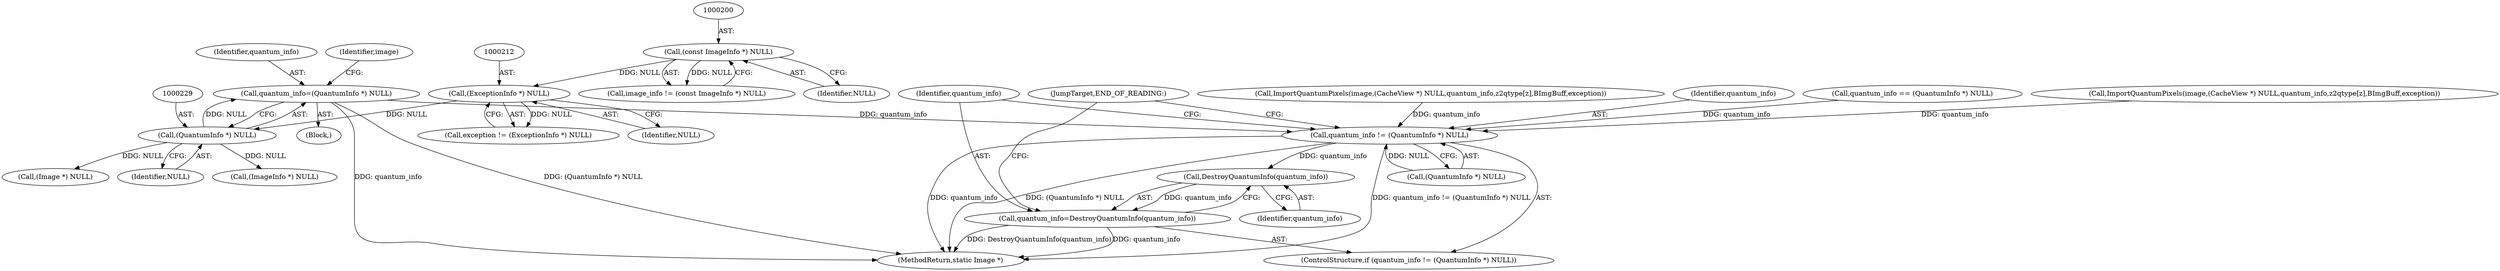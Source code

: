 digraph "0_ImageMagick_8985ed08f01d465ee65ab5a106186b3868b6f601@pointer" {
"1000226" [label="(Call,quantum_info=(QuantumInfo *) NULL)"];
"1000228" [label="(Call,(QuantumInfo *) NULL)"];
"1000211" [label="(Call,(ExceptionInfo *) NULL)"];
"1000199" [label="(Call,(const ImageInfo *) NULL)"];
"1001735" [label="(Call,quantum_info != (QuantumInfo *) NULL)"];
"1001742" [label="(Call,DestroyQuantumInfo(quantum_info))"];
"1001740" [label="(Call,quantum_info=DestroyQuantumInfo(quantum_info))"];
"1001341" [label="(Call,ImportQuantumPixels(image,(CacheView *) NULL,quantum_info,z2qtype[z],BImgBuff,exception))"];
"1000201" [label="(Identifier,NULL)"];
"1000232" [label="(Identifier,image)"];
"1001874" [label="(MethodReturn,static Image *)"];
"1001742" [label="(Call,DestroyQuantumInfo(quantum_info))"];
"1000213" [label="(Identifier,NULL)"];
"1000227" [label="(Identifier,quantum_info)"];
"1000228" [label="(Call,(QuantumInfo *) NULL)"];
"1000226" [label="(Call,quantum_info=(QuantumInfo *) NULL)"];
"1001741" [label="(Identifier,quantum_info)"];
"1001737" [label="(Call,(QuantumInfo *) NULL)"];
"1000252" [label="(Call,(Image *) NULL)"];
"1001743" [label="(Identifier,quantum_info)"];
"1000230" [label="(Identifier,NULL)"];
"1001735" [label="(Call,quantum_info != (QuantumInfo *) NULL)"];
"1000199" [label="(Call,(const ImageInfo *) NULL)"];
"1000209" [label="(Call,exception != (ExceptionInfo *) NULL)"];
"1001736" [label="(Identifier,quantum_info)"];
"1001740" [label="(Call,quantum_info=DestroyQuantumInfo(quantum_info))"];
"1001117" [label="(Call,quantum_info == (QuantumInfo *) NULL)"];
"1000158" [label="(Block,)"];
"1000197" [label="(Call,image_info != (const ImageInfo *) NULL)"];
"1000257" [label="(Call,(ImageInfo *) NULL)"];
"1001744" [label="(JumpTarget,END_OF_READING:)"];
"1000211" [label="(Call,(ExceptionInfo *) NULL)"];
"1001734" [label="(ControlStructure,if (quantum_info != (QuantumInfo *) NULL))"];
"1001305" [label="(Call,ImportQuantumPixels(image,(CacheView *) NULL,quantum_info,z2qtype[z],BImgBuff,exception))"];
"1000226" -> "1000158"  [label="AST: "];
"1000226" -> "1000228"  [label="CFG: "];
"1000227" -> "1000226"  [label="AST: "];
"1000228" -> "1000226"  [label="AST: "];
"1000232" -> "1000226"  [label="CFG: "];
"1000226" -> "1001874"  [label="DDG: quantum_info"];
"1000226" -> "1001874"  [label="DDG: (QuantumInfo *) NULL"];
"1000228" -> "1000226"  [label="DDG: NULL"];
"1000226" -> "1001735"  [label="DDG: quantum_info"];
"1000228" -> "1000230"  [label="CFG: "];
"1000229" -> "1000228"  [label="AST: "];
"1000230" -> "1000228"  [label="AST: "];
"1000211" -> "1000228"  [label="DDG: NULL"];
"1000228" -> "1000252"  [label="DDG: NULL"];
"1000228" -> "1000257"  [label="DDG: NULL"];
"1000211" -> "1000209"  [label="AST: "];
"1000211" -> "1000213"  [label="CFG: "];
"1000212" -> "1000211"  [label="AST: "];
"1000213" -> "1000211"  [label="AST: "];
"1000209" -> "1000211"  [label="CFG: "];
"1000211" -> "1000209"  [label="DDG: NULL"];
"1000199" -> "1000211"  [label="DDG: NULL"];
"1000199" -> "1000197"  [label="AST: "];
"1000199" -> "1000201"  [label="CFG: "];
"1000200" -> "1000199"  [label="AST: "];
"1000201" -> "1000199"  [label="AST: "];
"1000197" -> "1000199"  [label="CFG: "];
"1000199" -> "1000197"  [label="DDG: NULL"];
"1001735" -> "1001734"  [label="AST: "];
"1001735" -> "1001737"  [label="CFG: "];
"1001736" -> "1001735"  [label="AST: "];
"1001737" -> "1001735"  [label="AST: "];
"1001741" -> "1001735"  [label="CFG: "];
"1001744" -> "1001735"  [label="CFG: "];
"1001735" -> "1001874"  [label="DDG: quantum_info != (QuantumInfo *) NULL"];
"1001735" -> "1001874"  [label="DDG: quantum_info"];
"1001735" -> "1001874"  [label="DDG: (QuantumInfo *) NULL"];
"1001341" -> "1001735"  [label="DDG: quantum_info"];
"1001305" -> "1001735"  [label="DDG: quantum_info"];
"1001117" -> "1001735"  [label="DDG: quantum_info"];
"1001737" -> "1001735"  [label="DDG: NULL"];
"1001735" -> "1001742"  [label="DDG: quantum_info"];
"1001742" -> "1001740"  [label="AST: "];
"1001742" -> "1001743"  [label="CFG: "];
"1001743" -> "1001742"  [label="AST: "];
"1001740" -> "1001742"  [label="CFG: "];
"1001742" -> "1001740"  [label="DDG: quantum_info"];
"1001740" -> "1001734"  [label="AST: "];
"1001741" -> "1001740"  [label="AST: "];
"1001744" -> "1001740"  [label="CFG: "];
"1001740" -> "1001874"  [label="DDG: DestroyQuantumInfo(quantum_info)"];
"1001740" -> "1001874"  [label="DDG: quantum_info"];
}
